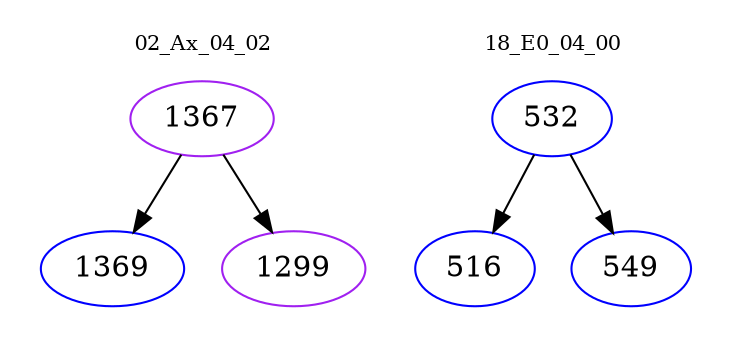 digraph{
subgraph cluster_0 {
color = white
label = "02_Ax_04_02";
fontsize=10;
T0_1367 [label="1367", color="purple"]
T0_1367 -> T0_1369 [color="black"]
T0_1369 [label="1369", color="blue"]
T0_1367 -> T0_1299 [color="black"]
T0_1299 [label="1299", color="purple"]
}
subgraph cluster_1 {
color = white
label = "18_E0_04_00";
fontsize=10;
T1_532 [label="532", color="blue"]
T1_532 -> T1_516 [color="black"]
T1_516 [label="516", color="blue"]
T1_532 -> T1_549 [color="black"]
T1_549 [label="549", color="blue"]
}
}
